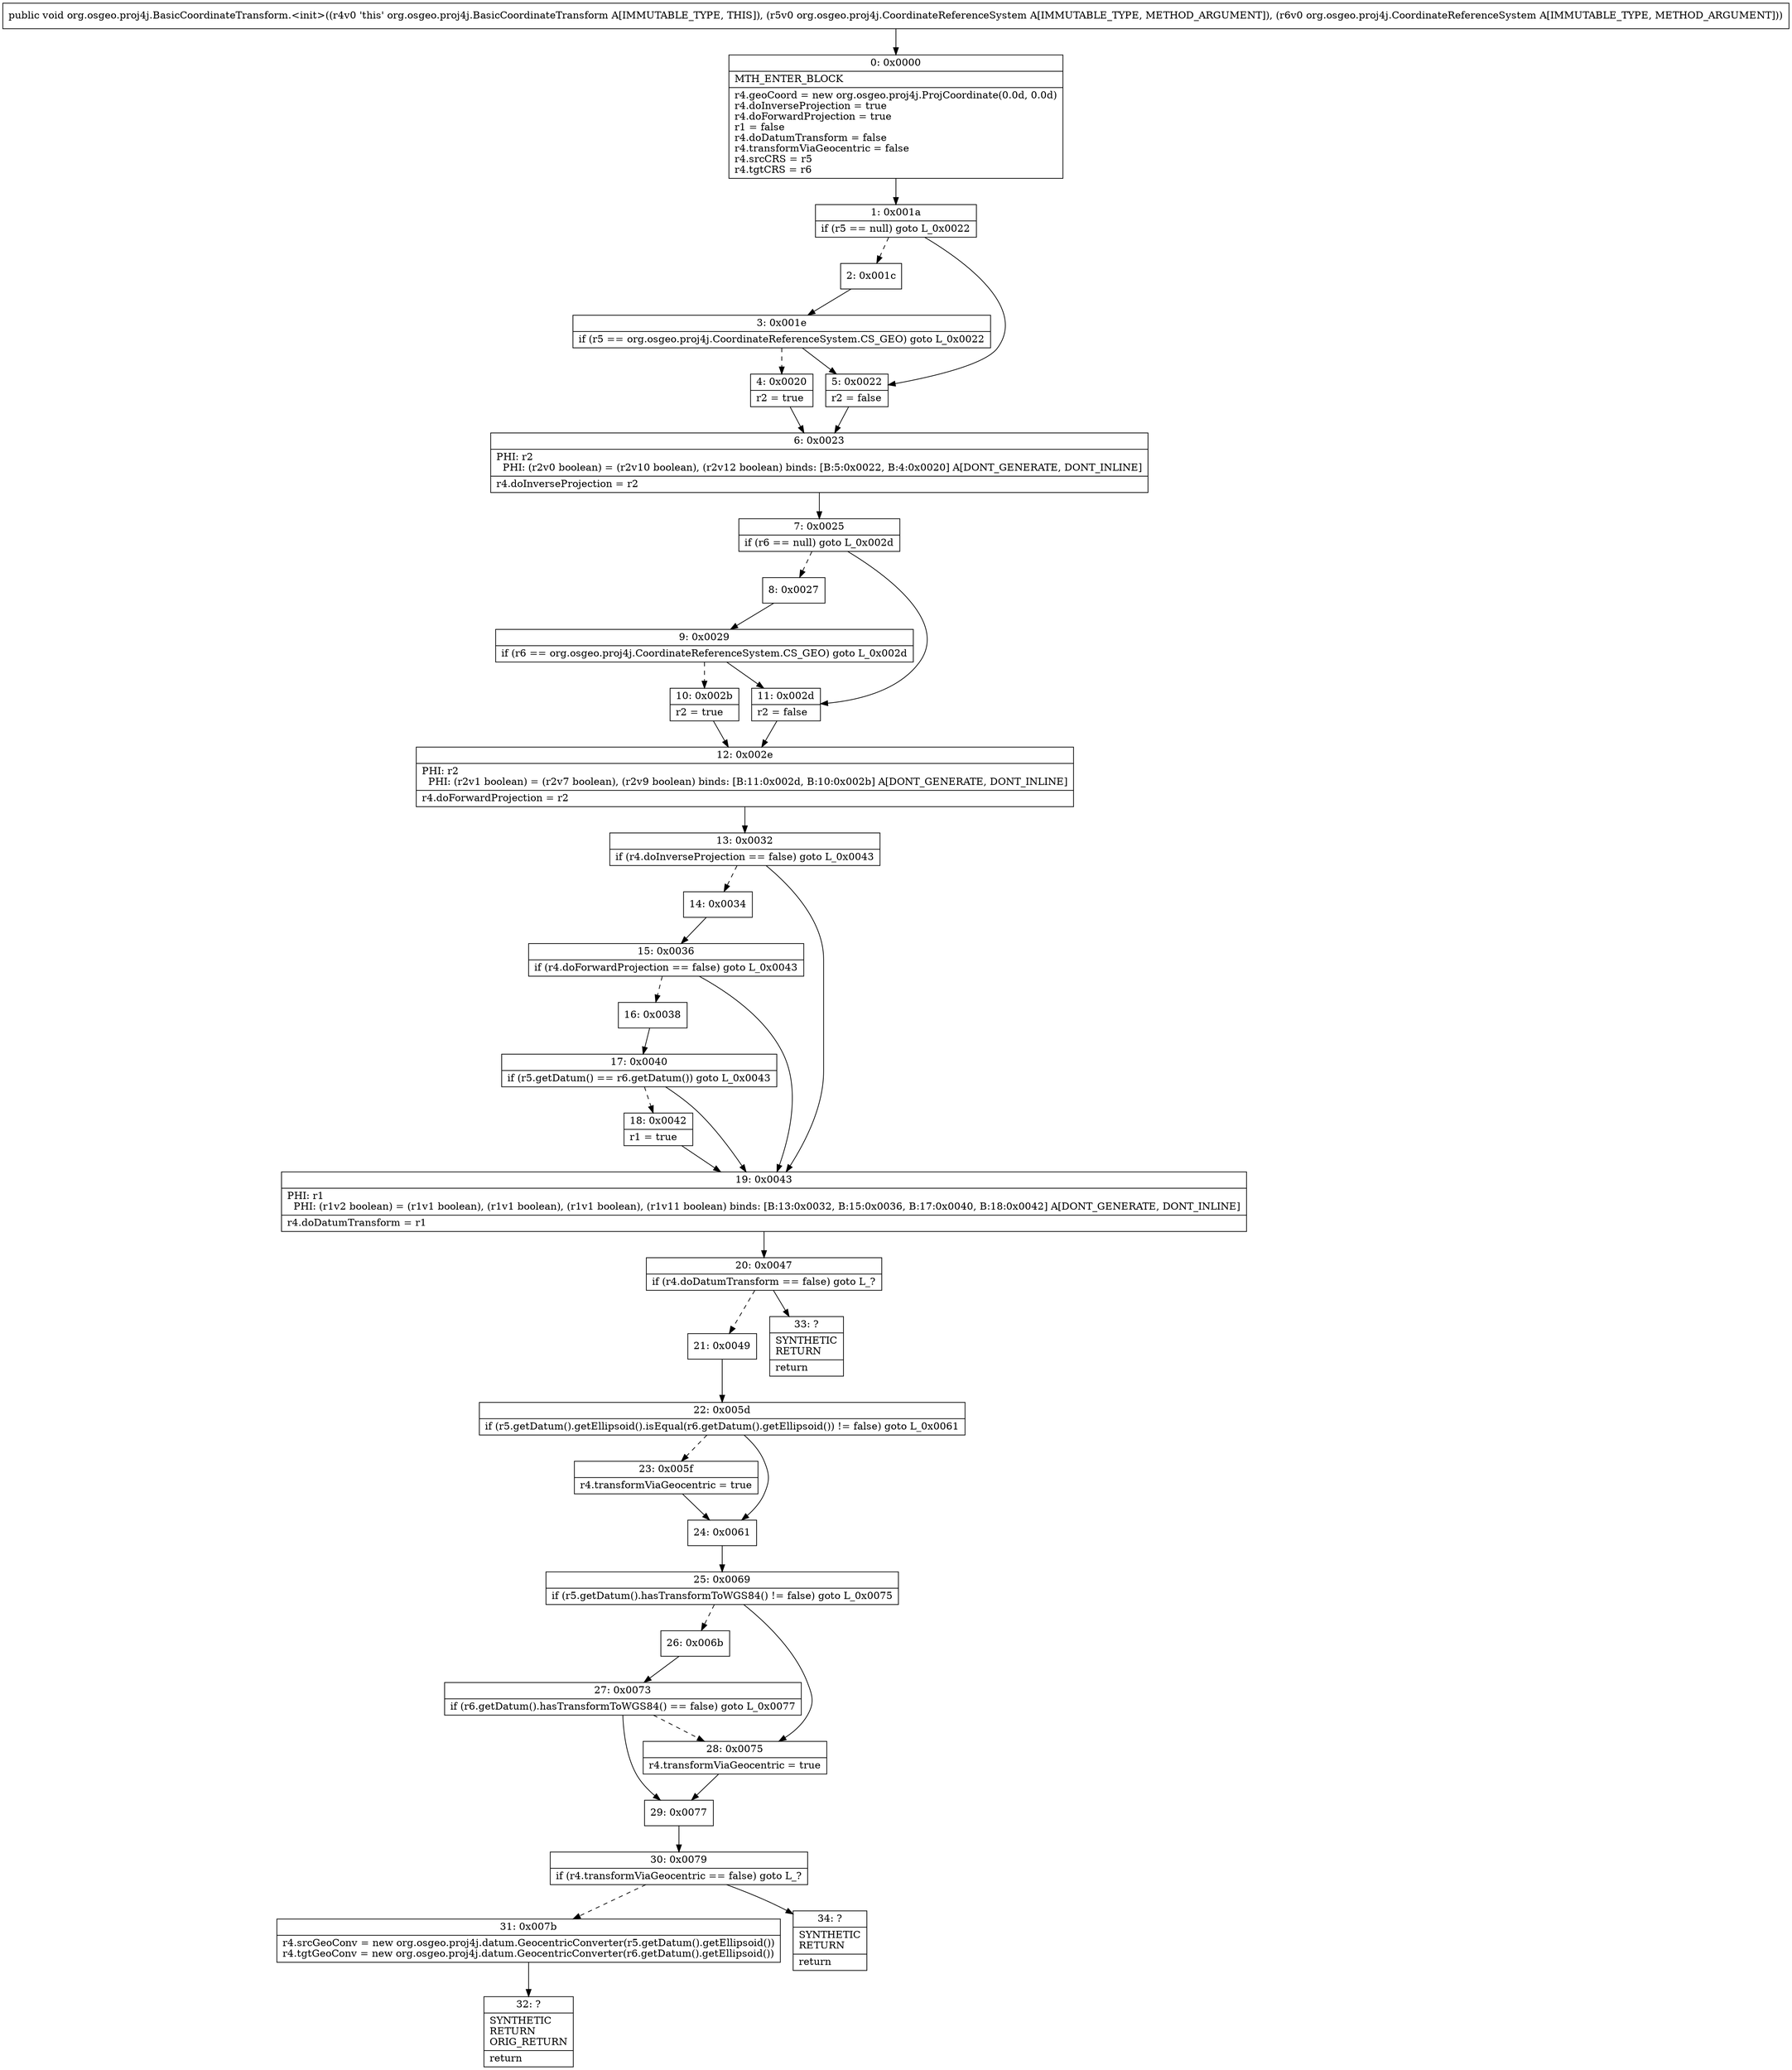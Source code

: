 digraph "CFG fororg.osgeo.proj4j.BasicCoordinateTransform.\<init\>(Lorg\/osgeo\/proj4j\/CoordinateReferenceSystem;Lorg\/osgeo\/proj4j\/CoordinateReferenceSystem;)V" {
Node_0 [shape=record,label="{0\:\ 0x0000|MTH_ENTER_BLOCK\l|r4.geoCoord = new org.osgeo.proj4j.ProjCoordinate(0.0d, 0.0d)\lr4.doInverseProjection = true\lr4.doForwardProjection = true\lr1 = false\lr4.doDatumTransform = false\lr4.transformViaGeocentric = false\lr4.srcCRS = r5\lr4.tgtCRS = r6\l}"];
Node_1 [shape=record,label="{1\:\ 0x001a|if (r5 == null) goto L_0x0022\l}"];
Node_2 [shape=record,label="{2\:\ 0x001c}"];
Node_3 [shape=record,label="{3\:\ 0x001e|if (r5 == org.osgeo.proj4j.CoordinateReferenceSystem.CS_GEO) goto L_0x0022\l}"];
Node_4 [shape=record,label="{4\:\ 0x0020|r2 = true\l}"];
Node_5 [shape=record,label="{5\:\ 0x0022|r2 = false\l}"];
Node_6 [shape=record,label="{6\:\ 0x0023|PHI: r2 \l  PHI: (r2v0 boolean) = (r2v10 boolean), (r2v12 boolean) binds: [B:5:0x0022, B:4:0x0020] A[DONT_GENERATE, DONT_INLINE]\l|r4.doInverseProjection = r2\l}"];
Node_7 [shape=record,label="{7\:\ 0x0025|if (r6 == null) goto L_0x002d\l}"];
Node_8 [shape=record,label="{8\:\ 0x0027}"];
Node_9 [shape=record,label="{9\:\ 0x0029|if (r6 == org.osgeo.proj4j.CoordinateReferenceSystem.CS_GEO) goto L_0x002d\l}"];
Node_10 [shape=record,label="{10\:\ 0x002b|r2 = true\l}"];
Node_11 [shape=record,label="{11\:\ 0x002d|r2 = false\l}"];
Node_12 [shape=record,label="{12\:\ 0x002e|PHI: r2 \l  PHI: (r2v1 boolean) = (r2v7 boolean), (r2v9 boolean) binds: [B:11:0x002d, B:10:0x002b] A[DONT_GENERATE, DONT_INLINE]\l|r4.doForwardProjection = r2\l}"];
Node_13 [shape=record,label="{13\:\ 0x0032|if (r4.doInverseProjection == false) goto L_0x0043\l}"];
Node_14 [shape=record,label="{14\:\ 0x0034}"];
Node_15 [shape=record,label="{15\:\ 0x0036|if (r4.doForwardProjection == false) goto L_0x0043\l}"];
Node_16 [shape=record,label="{16\:\ 0x0038}"];
Node_17 [shape=record,label="{17\:\ 0x0040|if (r5.getDatum() == r6.getDatum()) goto L_0x0043\l}"];
Node_18 [shape=record,label="{18\:\ 0x0042|r1 = true\l}"];
Node_19 [shape=record,label="{19\:\ 0x0043|PHI: r1 \l  PHI: (r1v2 boolean) = (r1v1 boolean), (r1v1 boolean), (r1v1 boolean), (r1v11 boolean) binds: [B:13:0x0032, B:15:0x0036, B:17:0x0040, B:18:0x0042] A[DONT_GENERATE, DONT_INLINE]\l|r4.doDatumTransform = r1\l}"];
Node_20 [shape=record,label="{20\:\ 0x0047|if (r4.doDatumTransform == false) goto L_?\l}"];
Node_21 [shape=record,label="{21\:\ 0x0049}"];
Node_22 [shape=record,label="{22\:\ 0x005d|if (r5.getDatum().getEllipsoid().isEqual(r6.getDatum().getEllipsoid()) != false) goto L_0x0061\l}"];
Node_23 [shape=record,label="{23\:\ 0x005f|r4.transformViaGeocentric = true\l}"];
Node_24 [shape=record,label="{24\:\ 0x0061}"];
Node_25 [shape=record,label="{25\:\ 0x0069|if (r5.getDatum().hasTransformToWGS84() != false) goto L_0x0075\l}"];
Node_26 [shape=record,label="{26\:\ 0x006b}"];
Node_27 [shape=record,label="{27\:\ 0x0073|if (r6.getDatum().hasTransformToWGS84() == false) goto L_0x0077\l}"];
Node_28 [shape=record,label="{28\:\ 0x0075|r4.transformViaGeocentric = true\l}"];
Node_29 [shape=record,label="{29\:\ 0x0077}"];
Node_30 [shape=record,label="{30\:\ 0x0079|if (r4.transformViaGeocentric == false) goto L_?\l}"];
Node_31 [shape=record,label="{31\:\ 0x007b|r4.srcGeoConv = new org.osgeo.proj4j.datum.GeocentricConverter(r5.getDatum().getEllipsoid())\lr4.tgtGeoConv = new org.osgeo.proj4j.datum.GeocentricConverter(r6.getDatum().getEllipsoid())\l}"];
Node_32 [shape=record,label="{32\:\ ?|SYNTHETIC\lRETURN\lORIG_RETURN\l|return\l}"];
Node_33 [shape=record,label="{33\:\ ?|SYNTHETIC\lRETURN\l|return\l}"];
Node_34 [shape=record,label="{34\:\ ?|SYNTHETIC\lRETURN\l|return\l}"];
MethodNode[shape=record,label="{public void org.osgeo.proj4j.BasicCoordinateTransform.\<init\>((r4v0 'this' org.osgeo.proj4j.BasicCoordinateTransform A[IMMUTABLE_TYPE, THIS]), (r5v0 org.osgeo.proj4j.CoordinateReferenceSystem A[IMMUTABLE_TYPE, METHOD_ARGUMENT]), (r6v0 org.osgeo.proj4j.CoordinateReferenceSystem A[IMMUTABLE_TYPE, METHOD_ARGUMENT])) }"];
MethodNode -> Node_0;
Node_0 -> Node_1;
Node_1 -> Node_2[style=dashed];
Node_1 -> Node_5;
Node_2 -> Node_3;
Node_3 -> Node_4[style=dashed];
Node_3 -> Node_5;
Node_4 -> Node_6;
Node_5 -> Node_6;
Node_6 -> Node_7;
Node_7 -> Node_8[style=dashed];
Node_7 -> Node_11;
Node_8 -> Node_9;
Node_9 -> Node_10[style=dashed];
Node_9 -> Node_11;
Node_10 -> Node_12;
Node_11 -> Node_12;
Node_12 -> Node_13;
Node_13 -> Node_14[style=dashed];
Node_13 -> Node_19;
Node_14 -> Node_15;
Node_15 -> Node_16[style=dashed];
Node_15 -> Node_19;
Node_16 -> Node_17;
Node_17 -> Node_18[style=dashed];
Node_17 -> Node_19;
Node_18 -> Node_19;
Node_19 -> Node_20;
Node_20 -> Node_21[style=dashed];
Node_20 -> Node_33;
Node_21 -> Node_22;
Node_22 -> Node_23[style=dashed];
Node_22 -> Node_24;
Node_23 -> Node_24;
Node_24 -> Node_25;
Node_25 -> Node_26[style=dashed];
Node_25 -> Node_28;
Node_26 -> Node_27;
Node_27 -> Node_28[style=dashed];
Node_27 -> Node_29;
Node_28 -> Node_29;
Node_29 -> Node_30;
Node_30 -> Node_31[style=dashed];
Node_30 -> Node_34;
Node_31 -> Node_32;
}

